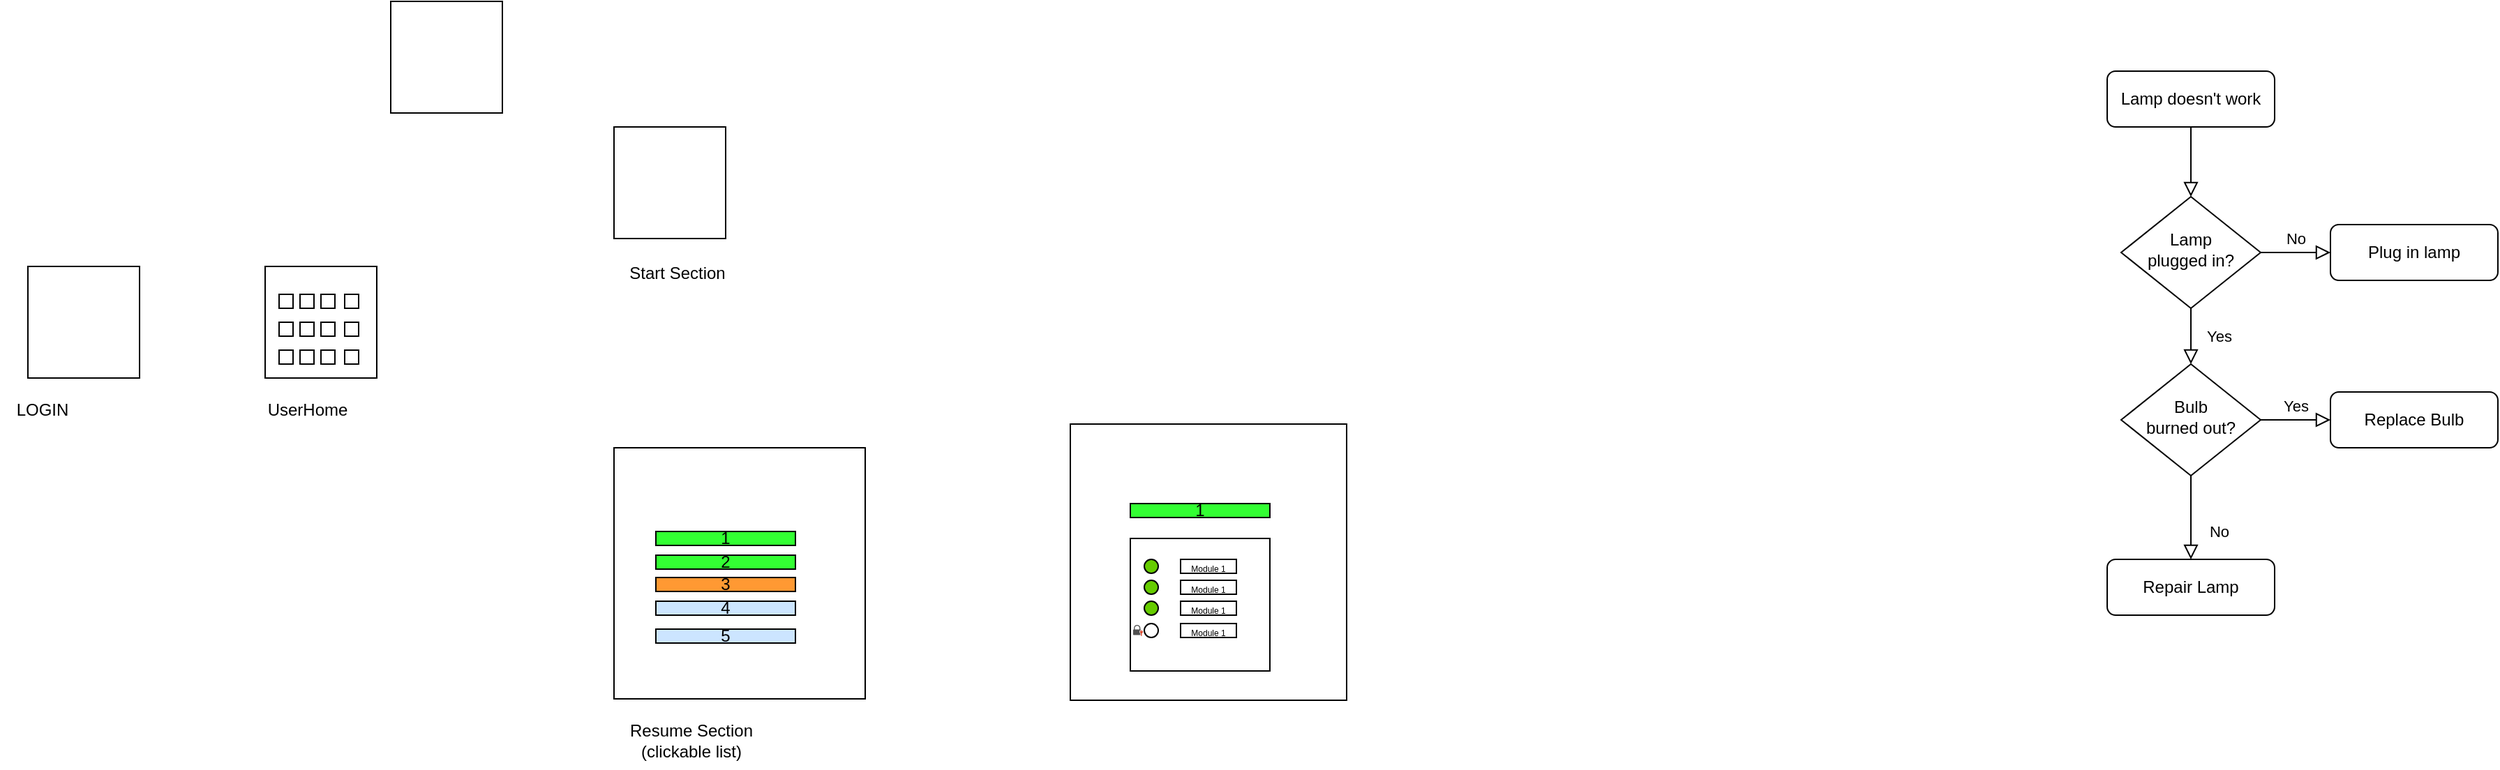 <mxfile version="21.6.9" type="github">
  <diagram id="C5RBs43oDa-KdzZeNtuy" name="Page-1">
    <mxGraphModel dx="252" dy="1300" grid="1" gridSize="10" guides="1" tooltips="1" connect="1" arrows="1" fold="1" page="1" pageScale="1" pageWidth="827" pageHeight="1169" math="0" shadow="0">
      <root>
        <mxCell id="WIyWlLk6GJQsqaUBKTNV-0" />
        <mxCell id="WIyWlLk6GJQsqaUBKTNV-1" parent="WIyWlLk6GJQsqaUBKTNV-0" />
        <mxCell id="WIyWlLk6GJQsqaUBKTNV-2" value="" style="rounded=0;html=1;jettySize=auto;orthogonalLoop=1;fontSize=11;endArrow=block;endFill=0;endSize=8;strokeWidth=1;shadow=0;labelBackgroundColor=none;edgeStyle=orthogonalEdgeStyle;" parent="WIyWlLk6GJQsqaUBKTNV-1" source="WIyWlLk6GJQsqaUBKTNV-3" target="WIyWlLk6GJQsqaUBKTNV-6" edge="1">
          <mxGeometry relative="1" as="geometry" />
        </mxCell>
        <mxCell id="WIyWlLk6GJQsqaUBKTNV-3" value="Lamp doesn&#39;t work" style="rounded=1;whiteSpace=wrap;html=1;fontSize=12;glass=0;strokeWidth=1;shadow=0;" parent="WIyWlLk6GJQsqaUBKTNV-1" vertex="1">
          <mxGeometry x="1570" y="-60" width="120" height="40" as="geometry" />
        </mxCell>
        <mxCell id="WIyWlLk6GJQsqaUBKTNV-4" value="Yes" style="rounded=0;html=1;jettySize=auto;orthogonalLoop=1;fontSize=11;endArrow=block;endFill=0;endSize=8;strokeWidth=1;shadow=0;labelBackgroundColor=none;edgeStyle=orthogonalEdgeStyle;" parent="WIyWlLk6GJQsqaUBKTNV-1" source="WIyWlLk6GJQsqaUBKTNV-6" target="WIyWlLk6GJQsqaUBKTNV-10" edge="1">
          <mxGeometry y="20" relative="1" as="geometry">
            <mxPoint as="offset" />
          </mxGeometry>
        </mxCell>
        <mxCell id="WIyWlLk6GJQsqaUBKTNV-5" value="No" style="edgeStyle=orthogonalEdgeStyle;rounded=0;html=1;jettySize=auto;orthogonalLoop=1;fontSize=11;endArrow=block;endFill=0;endSize=8;strokeWidth=1;shadow=0;labelBackgroundColor=none;" parent="WIyWlLk6GJQsqaUBKTNV-1" source="WIyWlLk6GJQsqaUBKTNV-6" target="WIyWlLk6GJQsqaUBKTNV-7" edge="1">
          <mxGeometry y="10" relative="1" as="geometry">
            <mxPoint as="offset" />
          </mxGeometry>
        </mxCell>
        <mxCell id="WIyWlLk6GJQsqaUBKTNV-6" value="Lamp&lt;br&gt;plugged in?" style="rhombus;whiteSpace=wrap;html=1;shadow=0;fontFamily=Helvetica;fontSize=12;align=center;strokeWidth=1;spacing=6;spacingTop=-4;" parent="WIyWlLk6GJQsqaUBKTNV-1" vertex="1">
          <mxGeometry x="1580" y="30" width="100" height="80" as="geometry" />
        </mxCell>
        <mxCell id="WIyWlLk6GJQsqaUBKTNV-7" value="Plug in lamp" style="rounded=1;whiteSpace=wrap;html=1;fontSize=12;glass=0;strokeWidth=1;shadow=0;" parent="WIyWlLk6GJQsqaUBKTNV-1" vertex="1">
          <mxGeometry x="1730" y="50" width="120" height="40" as="geometry" />
        </mxCell>
        <mxCell id="WIyWlLk6GJQsqaUBKTNV-8" value="No" style="rounded=0;html=1;jettySize=auto;orthogonalLoop=1;fontSize=11;endArrow=block;endFill=0;endSize=8;strokeWidth=1;shadow=0;labelBackgroundColor=none;edgeStyle=orthogonalEdgeStyle;" parent="WIyWlLk6GJQsqaUBKTNV-1" source="WIyWlLk6GJQsqaUBKTNV-10" target="WIyWlLk6GJQsqaUBKTNV-11" edge="1">
          <mxGeometry x="0.333" y="20" relative="1" as="geometry">
            <mxPoint as="offset" />
          </mxGeometry>
        </mxCell>
        <mxCell id="WIyWlLk6GJQsqaUBKTNV-9" value="Yes" style="edgeStyle=orthogonalEdgeStyle;rounded=0;html=1;jettySize=auto;orthogonalLoop=1;fontSize=11;endArrow=block;endFill=0;endSize=8;strokeWidth=1;shadow=0;labelBackgroundColor=none;" parent="WIyWlLk6GJQsqaUBKTNV-1" source="WIyWlLk6GJQsqaUBKTNV-10" target="WIyWlLk6GJQsqaUBKTNV-12" edge="1">
          <mxGeometry y="10" relative="1" as="geometry">
            <mxPoint as="offset" />
          </mxGeometry>
        </mxCell>
        <mxCell id="WIyWlLk6GJQsqaUBKTNV-10" value="Bulb&lt;br&gt;burned out?" style="rhombus;whiteSpace=wrap;html=1;shadow=0;fontFamily=Helvetica;fontSize=12;align=center;strokeWidth=1;spacing=6;spacingTop=-4;" parent="WIyWlLk6GJQsqaUBKTNV-1" vertex="1">
          <mxGeometry x="1580" y="150" width="100" height="80" as="geometry" />
        </mxCell>
        <mxCell id="WIyWlLk6GJQsqaUBKTNV-11" value="Repair Lamp" style="rounded=1;whiteSpace=wrap;html=1;fontSize=12;glass=0;strokeWidth=1;shadow=0;" parent="WIyWlLk6GJQsqaUBKTNV-1" vertex="1">
          <mxGeometry x="1570" y="290" width="120" height="40" as="geometry" />
        </mxCell>
        <mxCell id="WIyWlLk6GJQsqaUBKTNV-12" value="Replace Bulb" style="rounded=1;whiteSpace=wrap;html=1;fontSize=12;glass=0;strokeWidth=1;shadow=0;" parent="WIyWlLk6GJQsqaUBKTNV-1" vertex="1">
          <mxGeometry x="1730" y="170" width="120" height="40" as="geometry" />
        </mxCell>
        <mxCell id="i6EMlr5xMRYjsUemlWCq-0" value="" style="whiteSpace=wrap;html=1;aspect=fixed;" vertex="1" parent="WIyWlLk6GJQsqaUBKTNV-1">
          <mxGeometry x="80" y="80" width="80" height="80" as="geometry" />
        </mxCell>
        <mxCell id="i6EMlr5xMRYjsUemlWCq-1" value="LOGIN" style="text;html=1;align=center;verticalAlign=middle;resizable=0;points=[];autosize=1;strokeColor=none;fillColor=none;" vertex="1" parent="WIyWlLk6GJQsqaUBKTNV-1">
          <mxGeometry x="60" y="168" width="60" height="30" as="geometry" />
        </mxCell>
        <mxCell id="i6EMlr5xMRYjsUemlWCq-2" value="" style="whiteSpace=wrap;html=1;aspect=fixed;" vertex="1" parent="WIyWlLk6GJQsqaUBKTNV-1">
          <mxGeometry x="250" y="80" width="80" height="80" as="geometry" />
        </mxCell>
        <mxCell id="i6EMlr5xMRYjsUemlWCq-3" value="UserHome" style="text;html=1;align=center;verticalAlign=middle;resizable=0;points=[];autosize=1;strokeColor=none;fillColor=none;" vertex="1" parent="WIyWlLk6GJQsqaUBKTNV-1">
          <mxGeometry x="240" y="168" width="80" height="30" as="geometry" />
        </mxCell>
        <mxCell id="i6EMlr5xMRYjsUemlWCq-4" value="" style="whiteSpace=wrap;html=1;aspect=fixed;" vertex="1" parent="WIyWlLk6GJQsqaUBKTNV-1">
          <mxGeometry x="260" y="100" width="10" height="10" as="geometry" />
        </mxCell>
        <mxCell id="i6EMlr5xMRYjsUemlWCq-5" value="" style="whiteSpace=wrap;html=1;aspect=fixed;" vertex="1" parent="WIyWlLk6GJQsqaUBKTNV-1">
          <mxGeometry x="275" y="100" width="10" height="10" as="geometry" />
        </mxCell>
        <mxCell id="i6EMlr5xMRYjsUemlWCq-6" value="" style="whiteSpace=wrap;html=1;aspect=fixed;" vertex="1" parent="WIyWlLk6GJQsqaUBKTNV-1">
          <mxGeometry x="290" y="100" width="10" height="10" as="geometry" />
        </mxCell>
        <mxCell id="i6EMlr5xMRYjsUemlWCq-7" value="" style="whiteSpace=wrap;html=1;aspect=fixed;" vertex="1" parent="WIyWlLk6GJQsqaUBKTNV-1">
          <mxGeometry x="307" y="100" width="10" height="10" as="geometry" />
        </mxCell>
        <mxCell id="i6EMlr5xMRYjsUemlWCq-13" value="" style="whiteSpace=wrap;html=1;aspect=fixed;" vertex="1" parent="WIyWlLk6GJQsqaUBKTNV-1">
          <mxGeometry x="260" y="120" width="10" height="10" as="geometry" />
        </mxCell>
        <mxCell id="i6EMlr5xMRYjsUemlWCq-14" value="" style="whiteSpace=wrap;html=1;aspect=fixed;" vertex="1" parent="WIyWlLk6GJQsqaUBKTNV-1">
          <mxGeometry x="275" y="120" width="10" height="10" as="geometry" />
        </mxCell>
        <mxCell id="i6EMlr5xMRYjsUemlWCq-15" value="" style="whiteSpace=wrap;html=1;aspect=fixed;" vertex="1" parent="WIyWlLk6GJQsqaUBKTNV-1">
          <mxGeometry x="290" y="120" width="10" height="10" as="geometry" />
        </mxCell>
        <mxCell id="i6EMlr5xMRYjsUemlWCq-16" value="" style="whiteSpace=wrap;html=1;aspect=fixed;" vertex="1" parent="WIyWlLk6GJQsqaUBKTNV-1">
          <mxGeometry x="307" y="120" width="10" height="10" as="geometry" />
        </mxCell>
        <mxCell id="i6EMlr5xMRYjsUemlWCq-17" value="" style="whiteSpace=wrap;html=1;aspect=fixed;" vertex="1" parent="WIyWlLk6GJQsqaUBKTNV-1">
          <mxGeometry x="260" y="140" width="10" height="10" as="geometry" />
        </mxCell>
        <mxCell id="i6EMlr5xMRYjsUemlWCq-18" value="" style="whiteSpace=wrap;html=1;aspect=fixed;" vertex="1" parent="WIyWlLk6GJQsqaUBKTNV-1">
          <mxGeometry x="275" y="140" width="10" height="10" as="geometry" />
        </mxCell>
        <mxCell id="i6EMlr5xMRYjsUemlWCq-19" value="" style="whiteSpace=wrap;html=1;aspect=fixed;" vertex="1" parent="WIyWlLk6GJQsqaUBKTNV-1">
          <mxGeometry x="290" y="140" width="10" height="10" as="geometry" />
        </mxCell>
        <mxCell id="i6EMlr5xMRYjsUemlWCq-20" value="" style="whiteSpace=wrap;html=1;aspect=fixed;" vertex="1" parent="WIyWlLk6GJQsqaUBKTNV-1">
          <mxGeometry x="307" y="140" width="10" height="10" as="geometry" />
        </mxCell>
        <mxCell id="i6EMlr5xMRYjsUemlWCq-22" value="" style="whiteSpace=wrap;html=1;aspect=fixed;" vertex="1" parent="WIyWlLk6GJQsqaUBKTNV-1">
          <mxGeometry x="500" y="-20" width="80" height="80" as="geometry" />
        </mxCell>
        <mxCell id="i6EMlr5xMRYjsUemlWCq-23" value="" style="whiteSpace=wrap;html=1;aspect=fixed;" vertex="1" parent="WIyWlLk6GJQsqaUBKTNV-1">
          <mxGeometry x="500" y="210" width="180" height="180" as="geometry" />
        </mxCell>
        <mxCell id="i6EMlr5xMRYjsUemlWCq-24" value="Start Section" style="text;html=1;align=center;verticalAlign=middle;resizable=0;points=[];autosize=1;strokeColor=none;fillColor=none;" vertex="1" parent="WIyWlLk6GJQsqaUBKTNV-1">
          <mxGeometry x="500" y="70" width="90" height="30" as="geometry" />
        </mxCell>
        <mxCell id="i6EMlr5xMRYjsUemlWCq-25" value="&lt;div&gt;Resume Section&lt;/div&gt;&lt;div&gt;(clickable list)&lt;br&gt;&lt;/div&gt;" style="text;html=1;align=center;verticalAlign=middle;resizable=0;points=[];autosize=1;strokeColor=none;fillColor=none;" vertex="1" parent="WIyWlLk6GJQsqaUBKTNV-1">
          <mxGeometry x="500" y="400" width="110" height="40" as="geometry" />
        </mxCell>
        <mxCell id="i6EMlr5xMRYjsUemlWCq-28" value="1" style="rounded=0;whiteSpace=wrap;html=1;fillColor=#33FF33;" vertex="1" parent="WIyWlLk6GJQsqaUBKTNV-1">
          <mxGeometry x="530" y="270" width="100" height="10" as="geometry" />
        </mxCell>
        <mxCell id="i6EMlr5xMRYjsUemlWCq-33" value="2" style="rounded=0;whiteSpace=wrap;html=1;fillColor=#33FF33;" vertex="1" parent="WIyWlLk6GJQsqaUBKTNV-1">
          <mxGeometry x="530" y="287" width="100" height="10" as="geometry" />
        </mxCell>
        <mxCell id="i6EMlr5xMRYjsUemlWCq-34" value="3" style="rounded=0;whiteSpace=wrap;html=1;fillColor=#FF9933;" vertex="1" parent="WIyWlLk6GJQsqaUBKTNV-1">
          <mxGeometry x="530" y="303" width="100" height="10" as="geometry" />
        </mxCell>
        <mxCell id="i6EMlr5xMRYjsUemlWCq-37" value="4" style="rounded=0;whiteSpace=wrap;html=1;fillColor=#CCE5FF;" vertex="1" parent="WIyWlLk6GJQsqaUBKTNV-1">
          <mxGeometry x="530" y="320" width="100" height="10" as="geometry" />
        </mxCell>
        <mxCell id="i6EMlr5xMRYjsUemlWCq-38" value="5" style="rounded=0;whiteSpace=wrap;html=1;fillColor=#CCE5FF;" vertex="1" parent="WIyWlLk6GJQsqaUBKTNV-1">
          <mxGeometry x="530" y="340" width="100" height="10" as="geometry" />
        </mxCell>
        <mxCell id="i6EMlr5xMRYjsUemlWCq-41" value="" style="whiteSpace=wrap;html=1;aspect=fixed;" vertex="1" parent="WIyWlLk6GJQsqaUBKTNV-1">
          <mxGeometry x="827" y="193" width="198" height="198" as="geometry" />
        </mxCell>
        <mxCell id="i6EMlr5xMRYjsUemlWCq-42" value="" style="whiteSpace=wrap;html=1;aspect=fixed;" vertex="1" parent="WIyWlLk6GJQsqaUBKTNV-1">
          <mxGeometry x="340" y="-110" width="80" height="80" as="geometry" />
        </mxCell>
        <mxCell id="i6EMlr5xMRYjsUemlWCq-43" value="1" style="rounded=0;whiteSpace=wrap;html=1;fillColor=#33FF33;" vertex="1" parent="WIyWlLk6GJQsqaUBKTNV-1">
          <mxGeometry x="870" y="250" width="100" height="10" as="geometry" />
        </mxCell>
        <mxCell id="i6EMlr5xMRYjsUemlWCq-44" value="" style="rounded=0;whiteSpace=wrap;html=1;" vertex="1" parent="WIyWlLk6GJQsqaUBKTNV-1">
          <mxGeometry x="870" y="275" width="100" height="95" as="geometry" />
        </mxCell>
        <mxCell id="i6EMlr5xMRYjsUemlWCq-45" value="" style="ellipse;whiteSpace=wrap;html=1;aspect=fixed;fillColor=#66CC00;" vertex="1" parent="WIyWlLk6GJQsqaUBKTNV-1">
          <mxGeometry x="880" y="290" width="10" height="10" as="geometry" />
        </mxCell>
        <mxCell id="i6EMlr5xMRYjsUemlWCq-46" value="&lt;font style=&quot;font-size: 6px;&quot;&gt;Module 1&lt;font&gt;&lt;br&gt;&lt;/font&gt;&lt;/font&gt;" style="rounded=0;whiteSpace=wrap;html=1;" vertex="1" parent="WIyWlLk6GJQsqaUBKTNV-1">
          <mxGeometry x="906" y="290" width="40" height="10" as="geometry" />
        </mxCell>
        <mxCell id="i6EMlr5xMRYjsUemlWCq-47" value="" style="ellipse;whiteSpace=wrap;html=1;aspect=fixed;fillColor=#66CC00;" vertex="1" parent="WIyWlLk6GJQsqaUBKTNV-1">
          <mxGeometry x="880" y="305" width="10" height="10" as="geometry" />
        </mxCell>
        <mxCell id="i6EMlr5xMRYjsUemlWCq-48" value="&lt;font style=&quot;font-size: 6px;&quot;&gt;Module 1&lt;font&gt;&lt;br&gt;&lt;/font&gt;&lt;/font&gt;" style="rounded=0;whiteSpace=wrap;html=1;" vertex="1" parent="WIyWlLk6GJQsqaUBKTNV-1">
          <mxGeometry x="906" y="305" width="40" height="10" as="geometry" />
        </mxCell>
        <mxCell id="i6EMlr5xMRYjsUemlWCq-49" value="" style="ellipse;whiteSpace=wrap;html=1;aspect=fixed;fillColor=#66CC00;" vertex="1" parent="WIyWlLk6GJQsqaUBKTNV-1">
          <mxGeometry x="880" y="320" width="10" height="10" as="geometry" />
        </mxCell>
        <mxCell id="i6EMlr5xMRYjsUemlWCq-50" value="&lt;font style=&quot;font-size: 6px;&quot;&gt;Module 1&lt;font&gt;&lt;br&gt;&lt;/font&gt;&lt;/font&gt;" style="rounded=0;whiteSpace=wrap;html=1;" vertex="1" parent="WIyWlLk6GJQsqaUBKTNV-1">
          <mxGeometry x="906" y="320" width="40" height="10" as="geometry" />
        </mxCell>
        <mxCell id="i6EMlr5xMRYjsUemlWCq-51" value="" style="ellipse;whiteSpace=wrap;html=1;aspect=fixed;" vertex="1" parent="WIyWlLk6GJQsqaUBKTNV-1">
          <mxGeometry x="880" y="336" width="10" height="10" as="geometry" />
        </mxCell>
        <mxCell id="i6EMlr5xMRYjsUemlWCq-52" value="&lt;font style=&quot;font-size: 6px;&quot;&gt;Module 1&lt;font&gt;&lt;br&gt;&lt;/font&gt;&lt;/font&gt;" style="rounded=0;whiteSpace=wrap;html=1;" vertex="1" parent="WIyWlLk6GJQsqaUBKTNV-1">
          <mxGeometry x="906" y="336" width="40" height="10" as="geometry" />
        </mxCell>
        <mxCell id="i6EMlr5xMRYjsUemlWCq-53" value="" style="sketch=0;pointerEvents=1;shadow=0;dashed=0;html=1;strokeColor=none;fillColor=#505050;labelPosition=center;verticalLabelPosition=bottom;verticalAlign=top;outlineConnect=0;align=center;shape=mxgraph.office.security.lock_with_key_security_orange;" vertex="1" parent="WIyWlLk6GJQsqaUBKTNV-1">
          <mxGeometry x="872" y="337" width="7" height="8" as="geometry" />
        </mxCell>
      </root>
    </mxGraphModel>
  </diagram>
</mxfile>
